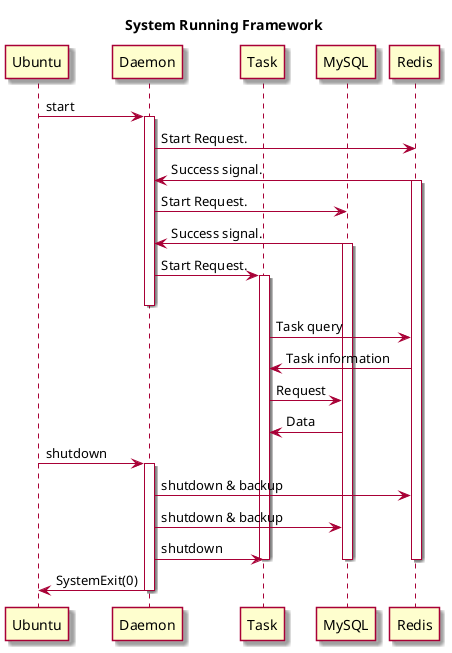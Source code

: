 @startuml System_running_framework
title System Running Framework
skin rose
participant Ubuntu
participant Daemon
participant Task
participant MySQL
participant Redis

Ubuntu -> Daemon: start
activate Daemon
Daemon -> Redis: Start Request.
Redis -> Daemon: Success signal.
activate Redis
Daemon -> MySQL: Start Request.
MySQL -> Daemon: Success signal.
activate MySQL
Daemon -> Task: Start Request.
activate Task
deactivate Daemon

Task -> Redis: Task query
Redis -> Task: Task information

Task -> MySQL: Request
MySQL -> Task: Data

Ubuntu -> Daemon: shutdown
activate Daemon
Daemon -> Redis: shutdown & backup
Daemon -> MySQL: shutdown & backup
Daemon -> Task: shutdown
deactivate Task
deactivate Redis
deactivate MySQL
Daemon -> Ubuntu: SystemExit(0)
deactivate Daemon
@enduml

@startuml daemon_sequence
skin rose
title Daemon sequence
participant Ubuntu
participant Daemon
Ubuntu -> Daemon: pid_file\nlog_file
activate Daemon
alt os.fork() > 0
    Daemon -> Ubuntu: raise SystemExit(0)
end
Daemon -> Daemon: os.chdir('/')
Daemon -> Daemon: os.umask(0)
Daemon -> Daemon: os.setsid()
alt os.fork() > 0
    Daemon -> Ubuntu: raise SystemExit(0)
end
Daemon -> Daemon: sys.stdout.flush()
Daemon -> Daemon: sys.stderr.flush()
Daemon -> Daemon: redirect stdout
note left of Daemon
    with open(log_file, 'a') as write_null:
        `# Redirect to 1 which means stdout
        os.dup2(write_null.fileno(), 1)
end note
Daemon -> Daemon: redirect stderr
note left of Daemon
    with open(log_file, 'a') as error_null:
        `# Redirect to 2 which means stderr
        os.dup2(error_null.fileno(), 2)
end note
Daemon -> Daemon: regist pid_file
note left of Daemon
    `# write parent process pid into pid file.
    if pid_file:
        with open(pid_file, 'w+') as f:
            f.write(str(os.getpid()))
        atexit.register(os.remove, pid_file)
end note
Daemon -> Ubuntu: signal.signal(signal.SIGTERM, sigterm_handler)
note left of Daemon
    def sigterm_handler(signo, frame):
        raise SystemExit(1)
end note
deactivate Daemon
@enduml
